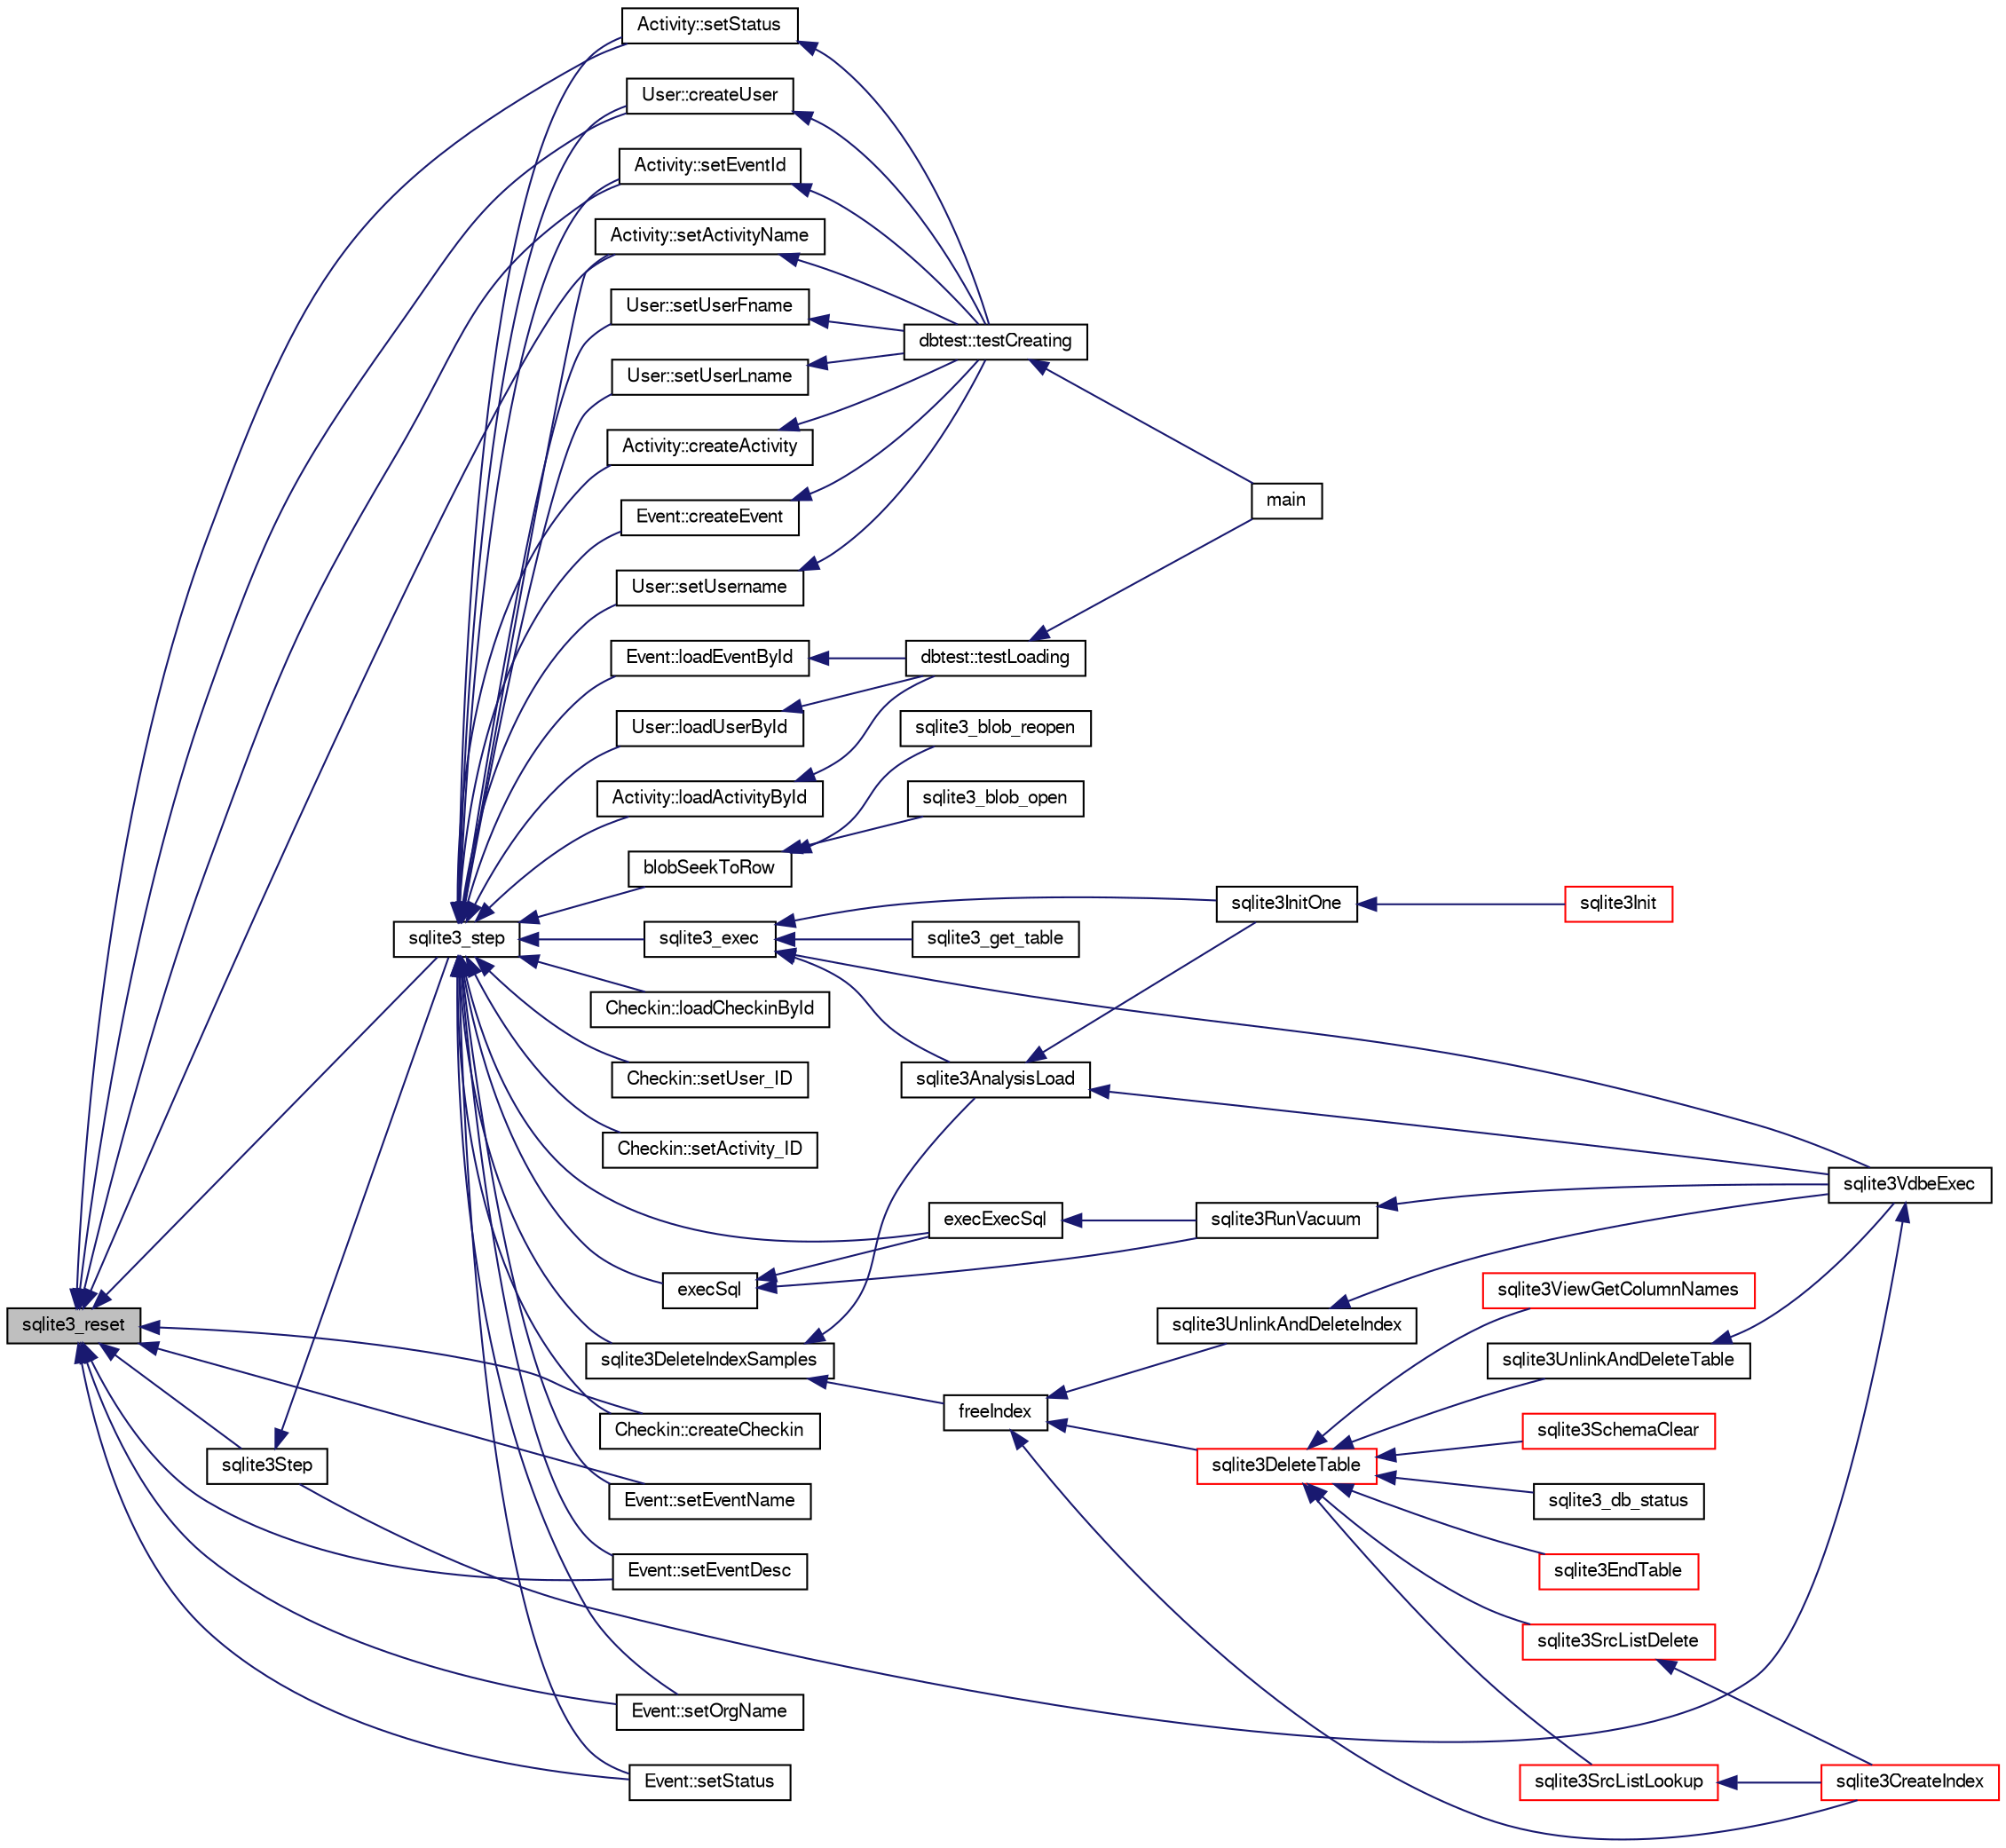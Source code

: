 digraph "sqlite3_reset"
{
  edge [fontname="FreeSans",fontsize="10",labelfontname="FreeSans",labelfontsize="10"];
  node [fontname="FreeSans",fontsize="10",shape=record];
  rankdir="LR";
  Node366434 [label="sqlite3_reset",height=0.2,width=0.4,color="black", fillcolor="grey75", style="filled", fontcolor="black"];
  Node366434 -> Node366435 [dir="back",color="midnightblue",fontsize="10",style="solid",fontname="FreeSans"];
  Node366435 [label="Activity::setEventId",height=0.2,width=0.4,color="black", fillcolor="white", style="filled",URL="$classActivity.html#adb1d0fd0d08f473e068f0a4086bfa9ca"];
  Node366435 -> Node366436 [dir="back",color="midnightblue",fontsize="10",style="solid",fontname="FreeSans"];
  Node366436 [label="dbtest::testCreating",height=0.2,width=0.4,color="black", fillcolor="white", style="filled",URL="$classdbtest.html#a8193e88a7df657069c8a6bd09c8243b7"];
  Node366436 -> Node366437 [dir="back",color="midnightblue",fontsize="10",style="solid",fontname="FreeSans"];
  Node366437 [label="main",height=0.2,width=0.4,color="black", fillcolor="white", style="filled",URL="$test_8cpp.html#ae66f6b31b5ad750f1fe042a706a4e3d4"];
  Node366434 -> Node366438 [dir="back",color="midnightblue",fontsize="10",style="solid",fontname="FreeSans"];
  Node366438 [label="Activity::setActivityName",height=0.2,width=0.4,color="black", fillcolor="white", style="filled",URL="$classActivity.html#a62dc3737b33915a36086f9dd26d16a81"];
  Node366438 -> Node366436 [dir="back",color="midnightblue",fontsize="10",style="solid",fontname="FreeSans"];
  Node366434 -> Node366439 [dir="back",color="midnightblue",fontsize="10",style="solid",fontname="FreeSans"];
  Node366439 [label="Activity::setStatus",height=0.2,width=0.4,color="black", fillcolor="white", style="filled",URL="$classActivity.html#af618135a7738f4d2a7ee147a8ef912ea"];
  Node366439 -> Node366436 [dir="back",color="midnightblue",fontsize="10",style="solid",fontname="FreeSans"];
  Node366434 -> Node366440 [dir="back",color="midnightblue",fontsize="10",style="solid",fontname="FreeSans"];
  Node366440 [label="Checkin::createCheckin",height=0.2,width=0.4,color="black", fillcolor="white", style="filled",URL="$classCheckin.html#a4e40acdf7fff0e607f6de4f24f3a163c"];
  Node366434 -> Node366441 [dir="back",color="midnightblue",fontsize="10",style="solid",fontname="FreeSans"];
  Node366441 [label="Event::setEventName",height=0.2,width=0.4,color="black", fillcolor="white", style="filled",URL="$classEvent.html#a10596b6ca077df05184e30d62b08729d"];
  Node366434 -> Node366442 [dir="back",color="midnightblue",fontsize="10",style="solid",fontname="FreeSans"];
  Node366442 [label="Event::setEventDesc",height=0.2,width=0.4,color="black", fillcolor="white", style="filled",URL="$classEvent.html#ae36b8377dcae792f1c5c4726024c981b"];
  Node366434 -> Node366443 [dir="back",color="midnightblue",fontsize="10",style="solid",fontname="FreeSans"];
  Node366443 [label="Event::setOrgName",height=0.2,width=0.4,color="black", fillcolor="white", style="filled",URL="$classEvent.html#a19aac0f776bd764563a54977656cf680"];
  Node366434 -> Node366444 [dir="back",color="midnightblue",fontsize="10",style="solid",fontname="FreeSans"];
  Node366444 [label="Event::setStatus",height=0.2,width=0.4,color="black", fillcolor="white", style="filled",URL="$classEvent.html#ab0a6b9285af0f4172eb841e2b80f8972"];
  Node366434 -> Node366445 [dir="back",color="midnightblue",fontsize="10",style="solid",fontname="FreeSans"];
  Node366445 [label="sqlite3Step",height=0.2,width=0.4,color="black", fillcolor="white", style="filled",URL="$sqlite3_8c.html#a3f2872e873e2758a4beedad1d5113554"];
  Node366445 -> Node366446 [dir="back",color="midnightblue",fontsize="10",style="solid",fontname="FreeSans"];
  Node366446 [label="sqlite3_step",height=0.2,width=0.4,color="black", fillcolor="white", style="filled",URL="$sqlite3_8h.html#ac1e491ce36b7471eb28387f7d3c74334"];
  Node366446 -> Node366447 [dir="back",color="midnightblue",fontsize="10",style="solid",fontname="FreeSans"];
  Node366447 [label="Activity::createActivity",height=0.2,width=0.4,color="black", fillcolor="white", style="filled",URL="$classActivity.html#a813cc5e52c14ab49b39014c134e3425b"];
  Node366447 -> Node366436 [dir="back",color="midnightblue",fontsize="10",style="solid",fontname="FreeSans"];
  Node366446 -> Node366448 [dir="back",color="midnightblue",fontsize="10",style="solid",fontname="FreeSans"];
  Node366448 [label="Activity::loadActivityById",height=0.2,width=0.4,color="black", fillcolor="white", style="filled",URL="$classActivity.html#abe4ffb4f08a47212ebf9013259d9e7fd"];
  Node366448 -> Node366449 [dir="back",color="midnightblue",fontsize="10",style="solid",fontname="FreeSans"];
  Node366449 [label="dbtest::testLoading",height=0.2,width=0.4,color="black", fillcolor="white", style="filled",URL="$classdbtest.html#a6f98d82a2c8e2b9040848763504ddae1"];
  Node366449 -> Node366437 [dir="back",color="midnightblue",fontsize="10",style="solid",fontname="FreeSans"];
  Node366446 -> Node366435 [dir="back",color="midnightblue",fontsize="10",style="solid",fontname="FreeSans"];
  Node366446 -> Node366438 [dir="back",color="midnightblue",fontsize="10",style="solid",fontname="FreeSans"];
  Node366446 -> Node366439 [dir="back",color="midnightblue",fontsize="10",style="solid",fontname="FreeSans"];
  Node366446 -> Node366440 [dir="back",color="midnightblue",fontsize="10",style="solid",fontname="FreeSans"];
  Node366446 -> Node366450 [dir="back",color="midnightblue",fontsize="10",style="solid",fontname="FreeSans"];
  Node366450 [label="Checkin::loadCheckinById",height=0.2,width=0.4,color="black", fillcolor="white", style="filled",URL="$classCheckin.html#a3461f70ea6c68475225f2a07f78a21e0"];
  Node366446 -> Node366451 [dir="back",color="midnightblue",fontsize="10",style="solid",fontname="FreeSans"];
  Node366451 [label="Checkin::setUser_ID",height=0.2,width=0.4,color="black", fillcolor="white", style="filled",URL="$classCheckin.html#a76ab640f4f912876dbebf183db5359c6"];
  Node366446 -> Node366452 [dir="back",color="midnightblue",fontsize="10",style="solid",fontname="FreeSans"];
  Node366452 [label="Checkin::setActivity_ID",height=0.2,width=0.4,color="black", fillcolor="white", style="filled",URL="$classCheckin.html#ab2ff3ec2604ec73a42af25874a00b232"];
  Node366446 -> Node366453 [dir="back",color="midnightblue",fontsize="10",style="solid",fontname="FreeSans"];
  Node366453 [label="Event::createEvent",height=0.2,width=0.4,color="black", fillcolor="white", style="filled",URL="$classEvent.html#a77adb9f4a46ffb32c2d931f0691f5903"];
  Node366453 -> Node366436 [dir="back",color="midnightblue",fontsize="10",style="solid",fontname="FreeSans"];
  Node366446 -> Node366454 [dir="back",color="midnightblue",fontsize="10",style="solid",fontname="FreeSans"];
  Node366454 [label="Event::loadEventById",height=0.2,width=0.4,color="black", fillcolor="white", style="filled",URL="$classEvent.html#afa66cea33f722dbeecb69cc98fdea055"];
  Node366454 -> Node366449 [dir="back",color="midnightblue",fontsize="10",style="solid",fontname="FreeSans"];
  Node366446 -> Node366441 [dir="back",color="midnightblue",fontsize="10",style="solid",fontname="FreeSans"];
  Node366446 -> Node366442 [dir="back",color="midnightblue",fontsize="10",style="solid",fontname="FreeSans"];
  Node366446 -> Node366443 [dir="back",color="midnightblue",fontsize="10",style="solid",fontname="FreeSans"];
  Node366446 -> Node366444 [dir="back",color="midnightblue",fontsize="10",style="solid",fontname="FreeSans"];
  Node366446 -> Node366455 [dir="back",color="midnightblue",fontsize="10",style="solid",fontname="FreeSans"];
  Node366455 [label="blobSeekToRow",height=0.2,width=0.4,color="black", fillcolor="white", style="filled",URL="$sqlite3_8c.html#afff57e13332b98c8a44a7cebe38962ab"];
  Node366455 -> Node366456 [dir="back",color="midnightblue",fontsize="10",style="solid",fontname="FreeSans"];
  Node366456 [label="sqlite3_blob_open",height=0.2,width=0.4,color="black", fillcolor="white", style="filled",URL="$sqlite3_8h.html#adb8ad839a5bdd62a43785132bc7dd518"];
  Node366455 -> Node366457 [dir="back",color="midnightblue",fontsize="10",style="solid",fontname="FreeSans"];
  Node366457 [label="sqlite3_blob_reopen",height=0.2,width=0.4,color="black", fillcolor="white", style="filled",URL="$sqlite3_8h.html#abc77c24fdc0150138490359a94360f7e"];
  Node366446 -> Node366458 [dir="back",color="midnightblue",fontsize="10",style="solid",fontname="FreeSans"];
  Node366458 [label="sqlite3DeleteIndexSamples",height=0.2,width=0.4,color="black", fillcolor="white", style="filled",URL="$sqlite3_8c.html#aaeda0302fbf61397ec009f65bed047ef"];
  Node366458 -> Node366459 [dir="back",color="midnightblue",fontsize="10",style="solid",fontname="FreeSans"];
  Node366459 [label="sqlite3AnalysisLoad",height=0.2,width=0.4,color="black", fillcolor="white", style="filled",URL="$sqlite3_8c.html#a48a2301c27e1d3d68708b9b8761b5a01"];
  Node366459 -> Node366460 [dir="back",color="midnightblue",fontsize="10",style="solid",fontname="FreeSans"];
  Node366460 [label="sqlite3VdbeExec",height=0.2,width=0.4,color="black", fillcolor="white", style="filled",URL="$sqlite3_8c.html#a8ce40a614bdc56719c4d642b1e4dfb21"];
  Node366460 -> Node366445 [dir="back",color="midnightblue",fontsize="10",style="solid",fontname="FreeSans"];
  Node366459 -> Node366461 [dir="back",color="midnightblue",fontsize="10",style="solid",fontname="FreeSans"];
  Node366461 [label="sqlite3InitOne",height=0.2,width=0.4,color="black", fillcolor="white", style="filled",URL="$sqlite3_8c.html#ac4318b25df65269906b0379251fe9b85"];
  Node366461 -> Node366462 [dir="back",color="midnightblue",fontsize="10",style="solid",fontname="FreeSans"];
  Node366462 [label="sqlite3Init",height=0.2,width=0.4,color="red", fillcolor="white", style="filled",URL="$sqlite3_8c.html#aed74e3dc765631a833f522f425ff5a48"];
  Node366458 -> Node366562 [dir="back",color="midnightblue",fontsize="10",style="solid",fontname="FreeSans"];
  Node366562 [label="freeIndex",height=0.2,width=0.4,color="black", fillcolor="white", style="filled",URL="$sqlite3_8c.html#a00907c99c18d5bcb9d0b38c077146c31"];
  Node366562 -> Node366563 [dir="back",color="midnightblue",fontsize="10",style="solid",fontname="FreeSans"];
  Node366563 [label="sqlite3UnlinkAndDeleteIndex",height=0.2,width=0.4,color="black", fillcolor="white", style="filled",URL="$sqlite3_8c.html#a889f2dcb438c56db37a6d61e9f25e244"];
  Node366563 -> Node366460 [dir="back",color="midnightblue",fontsize="10",style="solid",fontname="FreeSans"];
  Node366562 -> Node366564 [dir="back",color="midnightblue",fontsize="10",style="solid",fontname="FreeSans"];
  Node366564 [label="sqlite3DeleteTable",height=0.2,width=0.4,color="red", fillcolor="white", style="filled",URL="$sqlite3_8c.html#a7fd3d507375a381a3807f92735318973"];
  Node366564 -> Node366565 [dir="back",color="midnightblue",fontsize="10",style="solid",fontname="FreeSans"];
  Node366565 [label="sqlite3_db_status",height=0.2,width=0.4,color="black", fillcolor="white", style="filled",URL="$sqlite3_8h.html#ab64e8333313ee2e44116842711818940"];
  Node366564 -> Node366566 [dir="back",color="midnightblue",fontsize="10",style="solid",fontname="FreeSans"];
  Node366566 [label="sqlite3UnlinkAndDeleteTable",height=0.2,width=0.4,color="black", fillcolor="white", style="filled",URL="$sqlite3_8c.html#a9733677716a49de464f86fff164e9a1b"];
  Node366566 -> Node366460 [dir="back",color="midnightblue",fontsize="10",style="solid",fontname="FreeSans"];
  Node366564 -> Node366477 [dir="back",color="midnightblue",fontsize="10",style="solid",fontname="FreeSans"];
  Node366477 [label="sqlite3EndTable",height=0.2,width=0.4,color="red", fillcolor="white", style="filled",URL="$sqlite3_8c.html#a7b5f2c66c0f0b6f819d970ca389768b0"];
  Node366564 -> Node366512 [dir="back",color="midnightblue",fontsize="10",style="solid",fontname="FreeSans"];
  Node366512 [label="sqlite3ViewGetColumnNames",height=0.2,width=0.4,color="red", fillcolor="white", style="filled",URL="$sqlite3_8c.html#aebc7cd8d9e2bd174ae0a60363d3f6ce8"];
  Node366564 -> Node366567 [dir="back",color="midnightblue",fontsize="10",style="solid",fontname="FreeSans"];
  Node366567 [label="sqlite3SrcListDelete",height=0.2,width=0.4,color="red", fillcolor="white", style="filled",URL="$sqlite3_8c.html#acc250a3e5e7fd8889a16a9f28e3e7312"];
  Node366567 -> Node366474 [dir="back",color="midnightblue",fontsize="10",style="solid",fontname="FreeSans"];
  Node366474 [label="sqlite3CreateIndex",height=0.2,width=0.4,color="red", fillcolor="white", style="filled",URL="$sqlite3_8c.html#a8dbe5e590ab6c58a8c45f34f7c81e825"];
  Node366564 -> Node366644 [dir="back",color="midnightblue",fontsize="10",style="solid",fontname="FreeSans"];
  Node366644 [label="sqlite3SchemaClear",height=0.2,width=0.4,color="red", fillcolor="white", style="filled",URL="$sqlite3_8c.html#a927c603430267e42c56ab38ca221322a"];
  Node366564 -> Node366479 [dir="back",color="midnightblue",fontsize="10",style="solid",fontname="FreeSans"];
  Node366479 [label="sqlite3SrcListLookup",height=0.2,width=0.4,color="red", fillcolor="white", style="filled",URL="$sqlite3_8c.html#a6354fab5d5d3aa8a721e43d480c16701"];
  Node366479 -> Node366474 [dir="back",color="midnightblue",fontsize="10",style="solid",fontname="FreeSans"];
  Node366562 -> Node366474 [dir="back",color="midnightblue",fontsize="10",style="solid",fontname="FreeSans"];
  Node366446 -> Node366628 [dir="back",color="midnightblue",fontsize="10",style="solid",fontname="FreeSans"];
  Node366628 [label="sqlite3_exec",height=0.2,width=0.4,color="black", fillcolor="white", style="filled",URL="$sqlite3_8h.html#a97487ec8150e0bcc8fa392ab8f0e24db"];
  Node366628 -> Node366460 [dir="back",color="midnightblue",fontsize="10",style="solid",fontname="FreeSans"];
  Node366628 -> Node366459 [dir="back",color="midnightblue",fontsize="10",style="solid",fontname="FreeSans"];
  Node366628 -> Node366461 [dir="back",color="midnightblue",fontsize="10",style="solid",fontname="FreeSans"];
  Node366628 -> Node366629 [dir="back",color="midnightblue",fontsize="10",style="solid",fontname="FreeSans"];
  Node366629 [label="sqlite3_get_table",height=0.2,width=0.4,color="black", fillcolor="white", style="filled",URL="$sqlite3_8h.html#a5effeac4e12df57beaa35c5be1f61579"];
  Node366446 -> Node366619 [dir="back",color="midnightblue",fontsize="10",style="solid",fontname="FreeSans"];
  Node366619 [label="execSql",height=0.2,width=0.4,color="black", fillcolor="white", style="filled",URL="$sqlite3_8c.html#a7d16651b98a110662f4c265eff0246cb"];
  Node366619 -> Node366620 [dir="back",color="midnightblue",fontsize="10",style="solid",fontname="FreeSans"];
  Node366620 [label="execExecSql",height=0.2,width=0.4,color="black", fillcolor="white", style="filled",URL="$sqlite3_8c.html#ac1be09a6c047f21133d16378d301e0d4"];
  Node366620 -> Node366621 [dir="back",color="midnightblue",fontsize="10",style="solid",fontname="FreeSans"];
  Node366621 [label="sqlite3RunVacuum",height=0.2,width=0.4,color="black", fillcolor="white", style="filled",URL="$sqlite3_8c.html#a5e83ddc7b3e7e8e79ad5d1fc92de1d2f"];
  Node366621 -> Node366460 [dir="back",color="midnightblue",fontsize="10",style="solid",fontname="FreeSans"];
  Node366619 -> Node366621 [dir="back",color="midnightblue",fontsize="10",style="solid",fontname="FreeSans"];
  Node366446 -> Node366620 [dir="back",color="midnightblue",fontsize="10",style="solid",fontname="FreeSans"];
  Node366446 -> Node366622 [dir="back",color="midnightblue",fontsize="10",style="solid",fontname="FreeSans"];
  Node366622 [label="User::createUser",height=0.2,width=0.4,color="black", fillcolor="white", style="filled",URL="$classUser.html#a22ed673939e8cc0a136130b809bba513"];
  Node366622 -> Node366436 [dir="back",color="midnightblue",fontsize="10",style="solid",fontname="FreeSans"];
  Node366446 -> Node366623 [dir="back",color="midnightblue",fontsize="10",style="solid",fontname="FreeSans"];
  Node366623 [label="User::loadUserById",height=0.2,width=0.4,color="black", fillcolor="white", style="filled",URL="$classUser.html#a863377665b7fb83c5547dcf9727f5092"];
  Node366623 -> Node366449 [dir="back",color="midnightblue",fontsize="10",style="solid",fontname="FreeSans"];
  Node366446 -> Node366624 [dir="back",color="midnightblue",fontsize="10",style="solid",fontname="FreeSans"];
  Node366624 [label="User::setUsername",height=0.2,width=0.4,color="black", fillcolor="white", style="filled",URL="$classUser.html#aa0497022a136cb78de785b0a39ae60b1"];
  Node366624 -> Node366436 [dir="back",color="midnightblue",fontsize="10",style="solid",fontname="FreeSans"];
  Node366446 -> Node366625 [dir="back",color="midnightblue",fontsize="10",style="solid",fontname="FreeSans"];
  Node366625 [label="User::setUserFname",height=0.2,width=0.4,color="black", fillcolor="white", style="filled",URL="$classUser.html#a72657eb55cd0ca437b4841a43f19912f"];
  Node366625 -> Node366436 [dir="back",color="midnightblue",fontsize="10",style="solid",fontname="FreeSans"];
  Node366446 -> Node366626 [dir="back",color="midnightblue",fontsize="10",style="solid",fontname="FreeSans"];
  Node366626 [label="User::setUserLname",height=0.2,width=0.4,color="black", fillcolor="white", style="filled",URL="$classUser.html#aa25973387e5afe1aa6f60dd6545e33b5"];
  Node366626 -> Node366436 [dir="back",color="midnightblue",fontsize="10",style="solid",fontname="FreeSans"];
  Node366434 -> Node366446 [dir="back",color="midnightblue",fontsize="10",style="solid",fontname="FreeSans"];
  Node366434 -> Node366622 [dir="back",color="midnightblue",fontsize="10",style="solid",fontname="FreeSans"];
}
